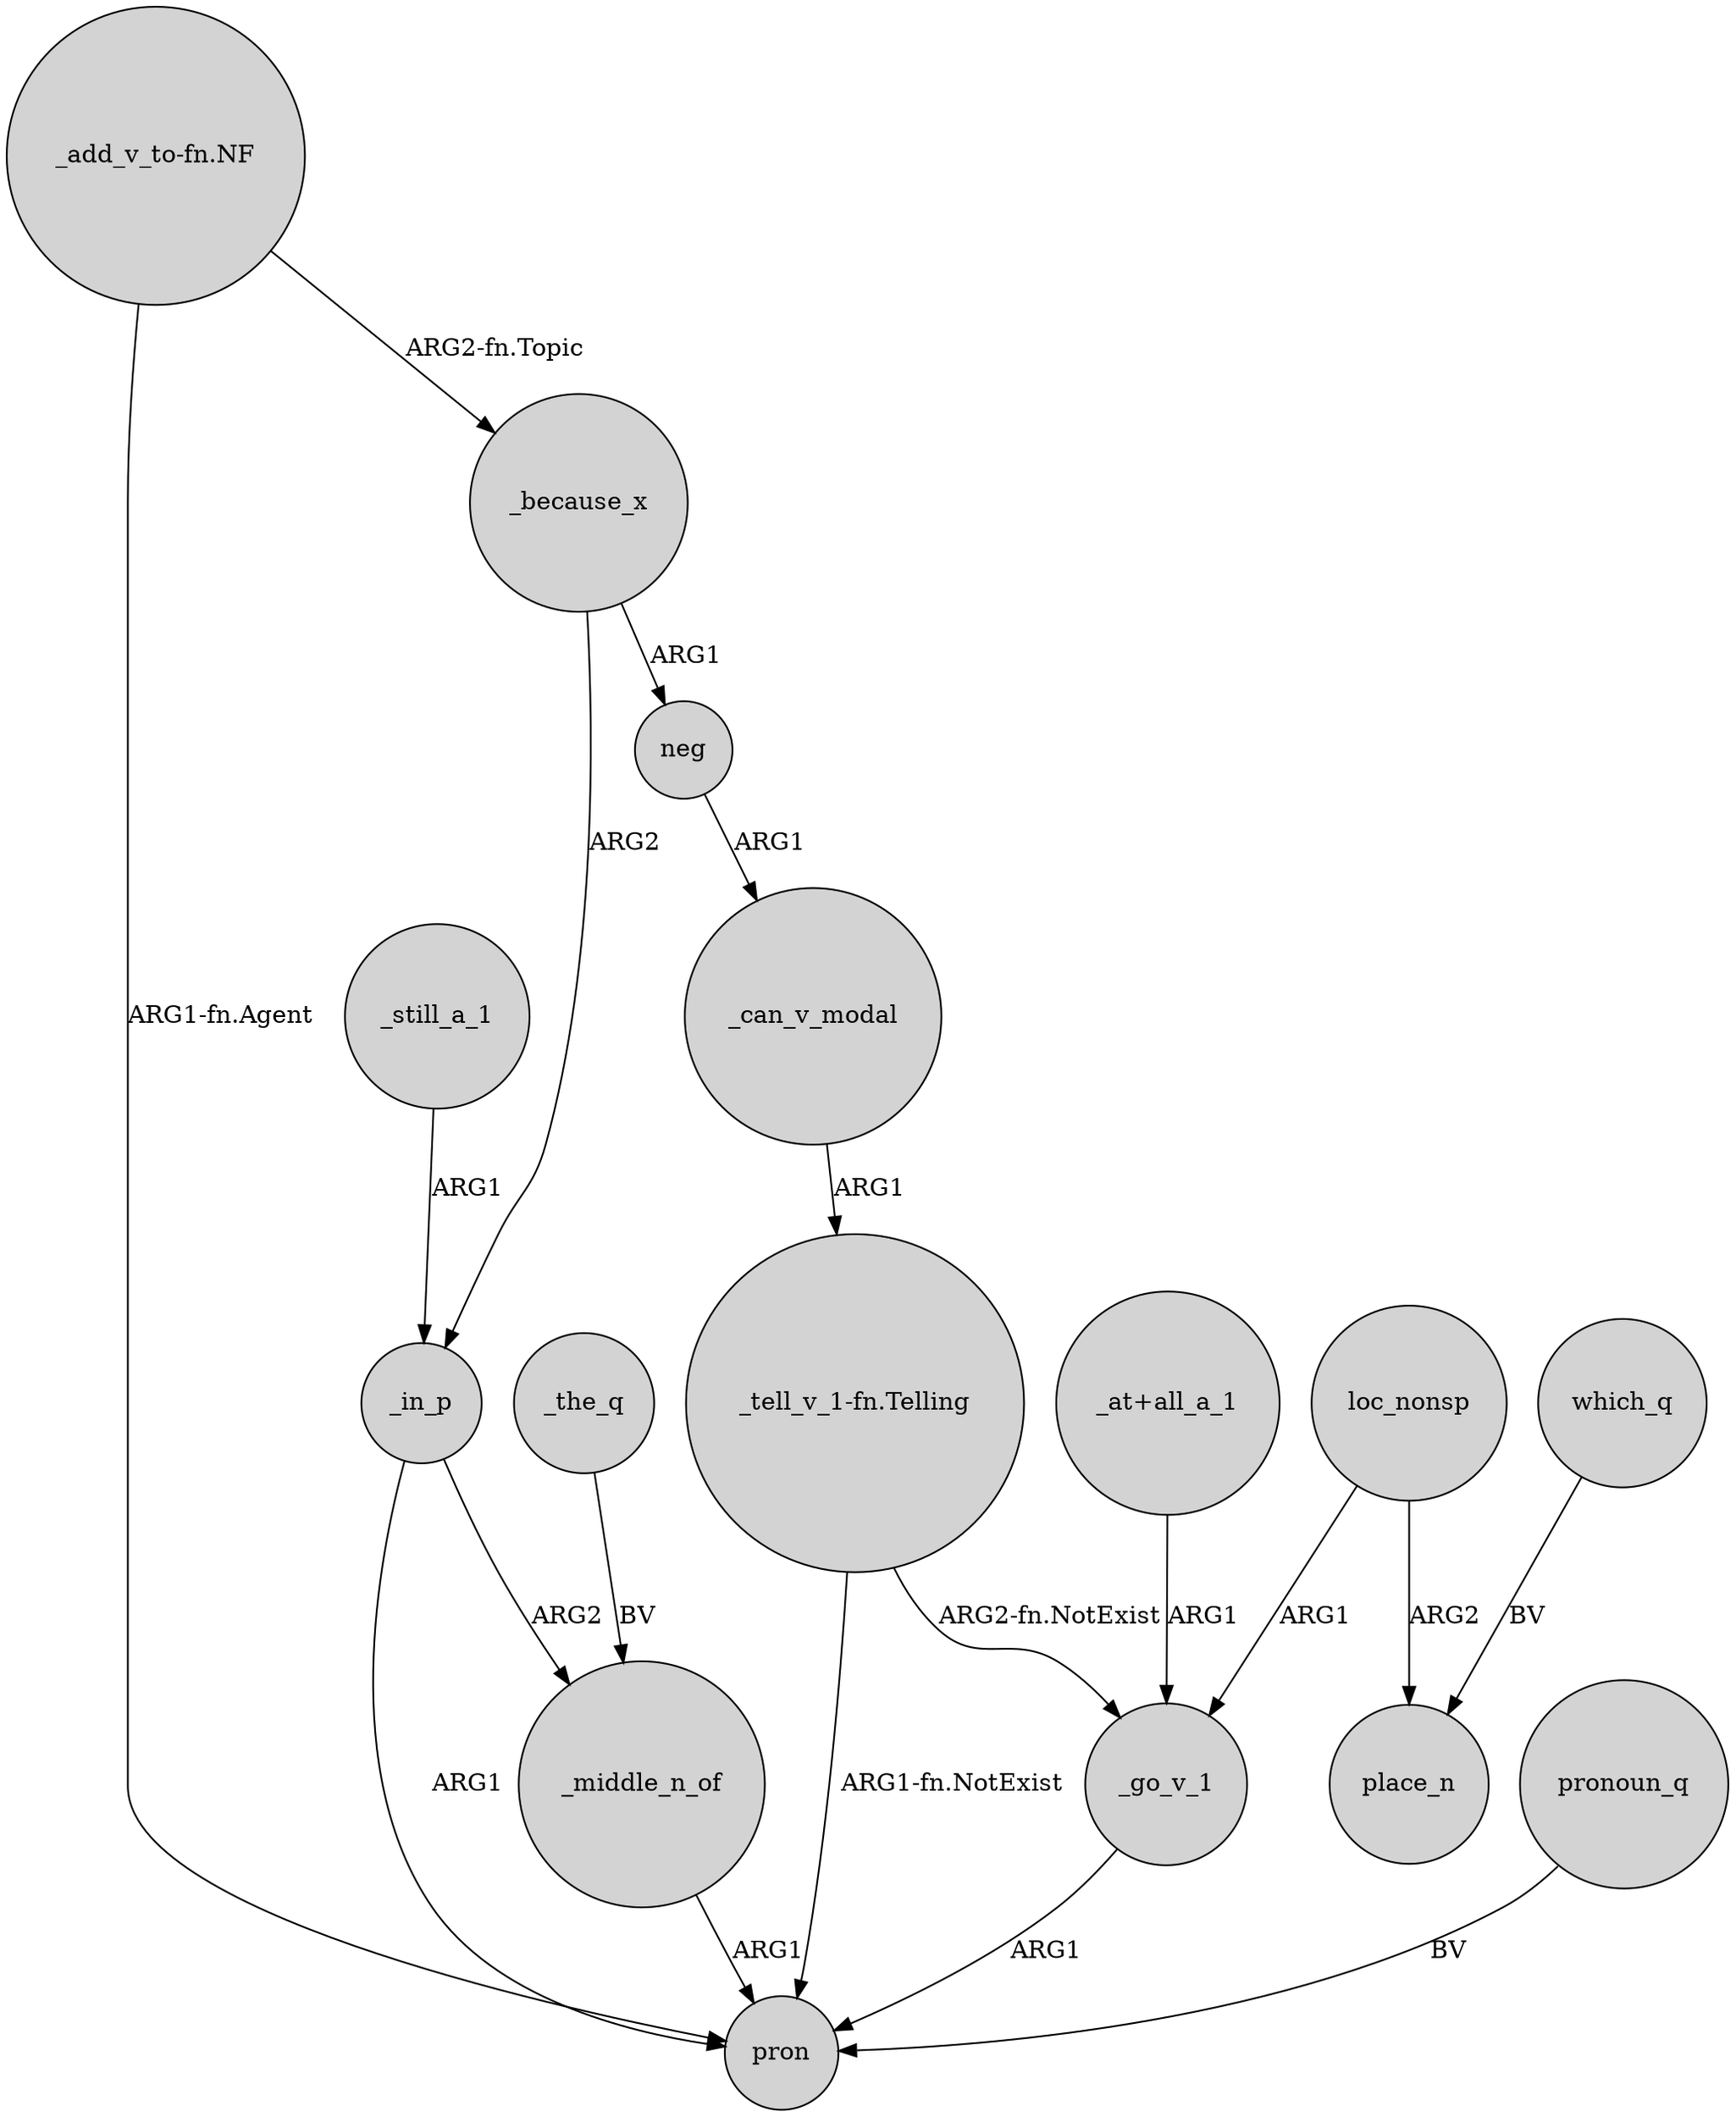 digraph {
	node [shape=circle style=filled]
	_can_v_modal -> "_tell_v_1-fn.Telling" [label=ARG1]
	"_add_v_to-fn.NF" -> _because_x [label="ARG2-fn.Topic"]
	_in_p -> pron [label=ARG1]
	"_at+all_a_1" -> _go_v_1 [label=ARG1]
	which_q -> place_n [label=BV]
	pronoun_q -> pron [label=BV]
	_the_q -> _middle_n_of [label=BV]
	"_add_v_to-fn.NF" -> pron [label="ARG1-fn.Agent"]
	_go_v_1 -> pron [label=ARG1]
	_in_p -> _middle_n_of [label=ARG2]
	_still_a_1 -> _in_p [label=ARG1]
	loc_nonsp -> place_n [label=ARG2]
	_middle_n_of -> pron [label=ARG1]
	_because_x -> neg [label=ARG1]
	loc_nonsp -> _go_v_1 [label=ARG1]
	neg -> _can_v_modal [label=ARG1]
	"_tell_v_1-fn.Telling" -> _go_v_1 [label="ARG2-fn.NotExist"]
	"_tell_v_1-fn.Telling" -> pron [label="ARG1-fn.NotExist"]
	_because_x -> _in_p [label=ARG2]
}
